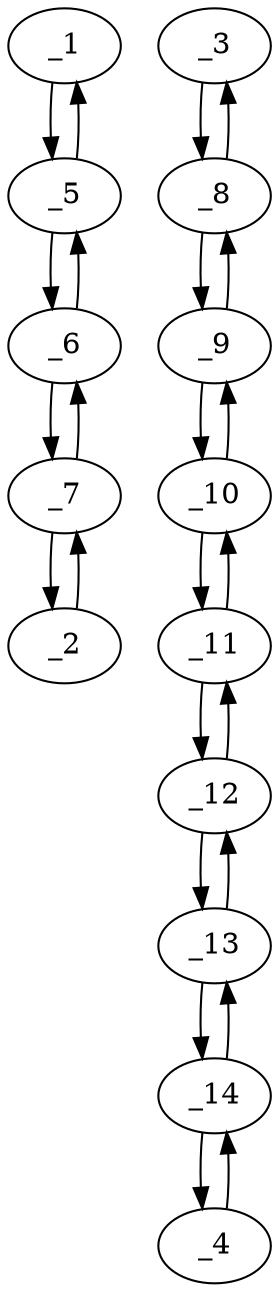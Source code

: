 digraph s1852_01 {
	_1	 [x="89.000000",
		y="103.000000"];
	_5	 [x="82.000000",
		y="118.000000"];
	_1 -> _5	 [angle="2.007423",
		orient="0.906183"];
	_2	 [x="30.000000",
		y="139.000000"];
	_7	 [x="45.000000",
		y="130.000000"];
	_2 -> _7	 [angle="-0.540420",
		orient="-0.514496"];
	_3	 [x="138.000000",
		y="153.000000"];
	_8	 [x="142.000000",
		y="136.000000"];
	_3 -> _8	 [angle="-1.339706",
		orient="-0.973417"];
	_4	 [x="224.000000",
		y="163.000000"];
	_14	 [x="219.000000",
		y="149.000000"];
	_4 -> _14	 [angle="-1.913820",
		orient="-0.941742"];
	_5 -> _1	 [angle="-1.134169",
		orient="-0.906183"];
	_6	 [x="66.000000",
		y="127.000000"];
	_5 -> _6	 [angle="2.629203",
		orient="0.490261"];
	_6 -> _5	 [angle="-0.512389",
		orient="-0.490261"];
	_6 -> _7	 [angle="2.999696",
		orient="0.141421"];
	_7 -> _2	 [angle="2.601173",
		orient="0.514496"];
	_7 -> _6	 [angle="-0.141897",
		orient="-0.141421"];
	_8 -> _3	 [angle="1.801887",
		orient="0.973417"];
	_9	 [x="153.000000",
		y="126.000000"];
	_8 -> _9	 [angle="-0.737815",
		orient="-0.672673"];
	_9 -> _8	 [angle="2.403778",
		orient="0.672673"];
	_10	 [x="166.000000",
		y="118.000000"];
	_9 -> _10	 [angle="-0.551655",
		orient="-0.524097"];
	_10 -> _9	 [angle="2.589938",
		orient="0.524097"];
	_11	 [x="183.000000",
		y="122.000000"];
	_10 -> _11	 [angle="0.231091",
		orient="0.229039"];
	_11 -> _10	 [angle="-2.910502",
		orient="-0.229039"];
	_12	 [x="200.000000",
		y="126.000000"];
	_11 -> _12	 [angle="0.231091",
		orient="0.229039"];
	_12 -> _11	 [angle="-2.910502",
		orient="-0.229039"];
	_13	 [x="212.000000",
		y="135.000000"];
	_12 -> _13	 [angle="0.643501",
		orient="0.600000"];
	_13 -> _12	 [angle="-2.498092",
		orient="-0.600000"];
	_13 -> _14	 [angle="1.107149",
		orient="0.894427"];
	_14 -> _4	 [angle="1.227772",
		orient="0.941742"];
	_14 -> _13	 [angle="-2.034444",
		orient="-0.894427"];
}
